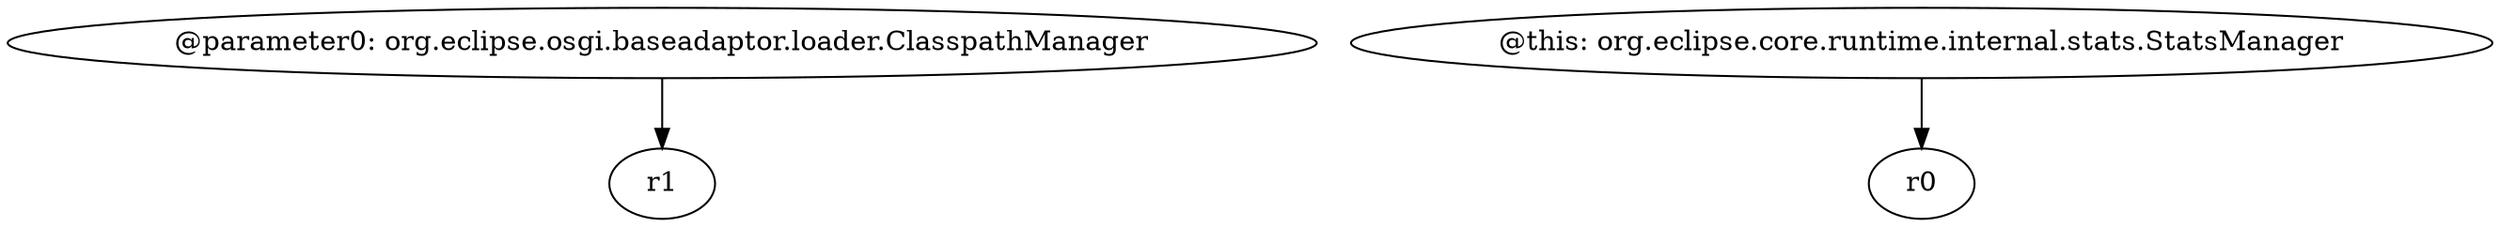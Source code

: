 digraph g {
0[label="@parameter0: org.eclipse.osgi.baseadaptor.loader.ClasspathManager"]
1[label="r1"]
0->1[label=""]
2[label="@this: org.eclipse.core.runtime.internal.stats.StatsManager"]
3[label="r0"]
2->3[label=""]
}